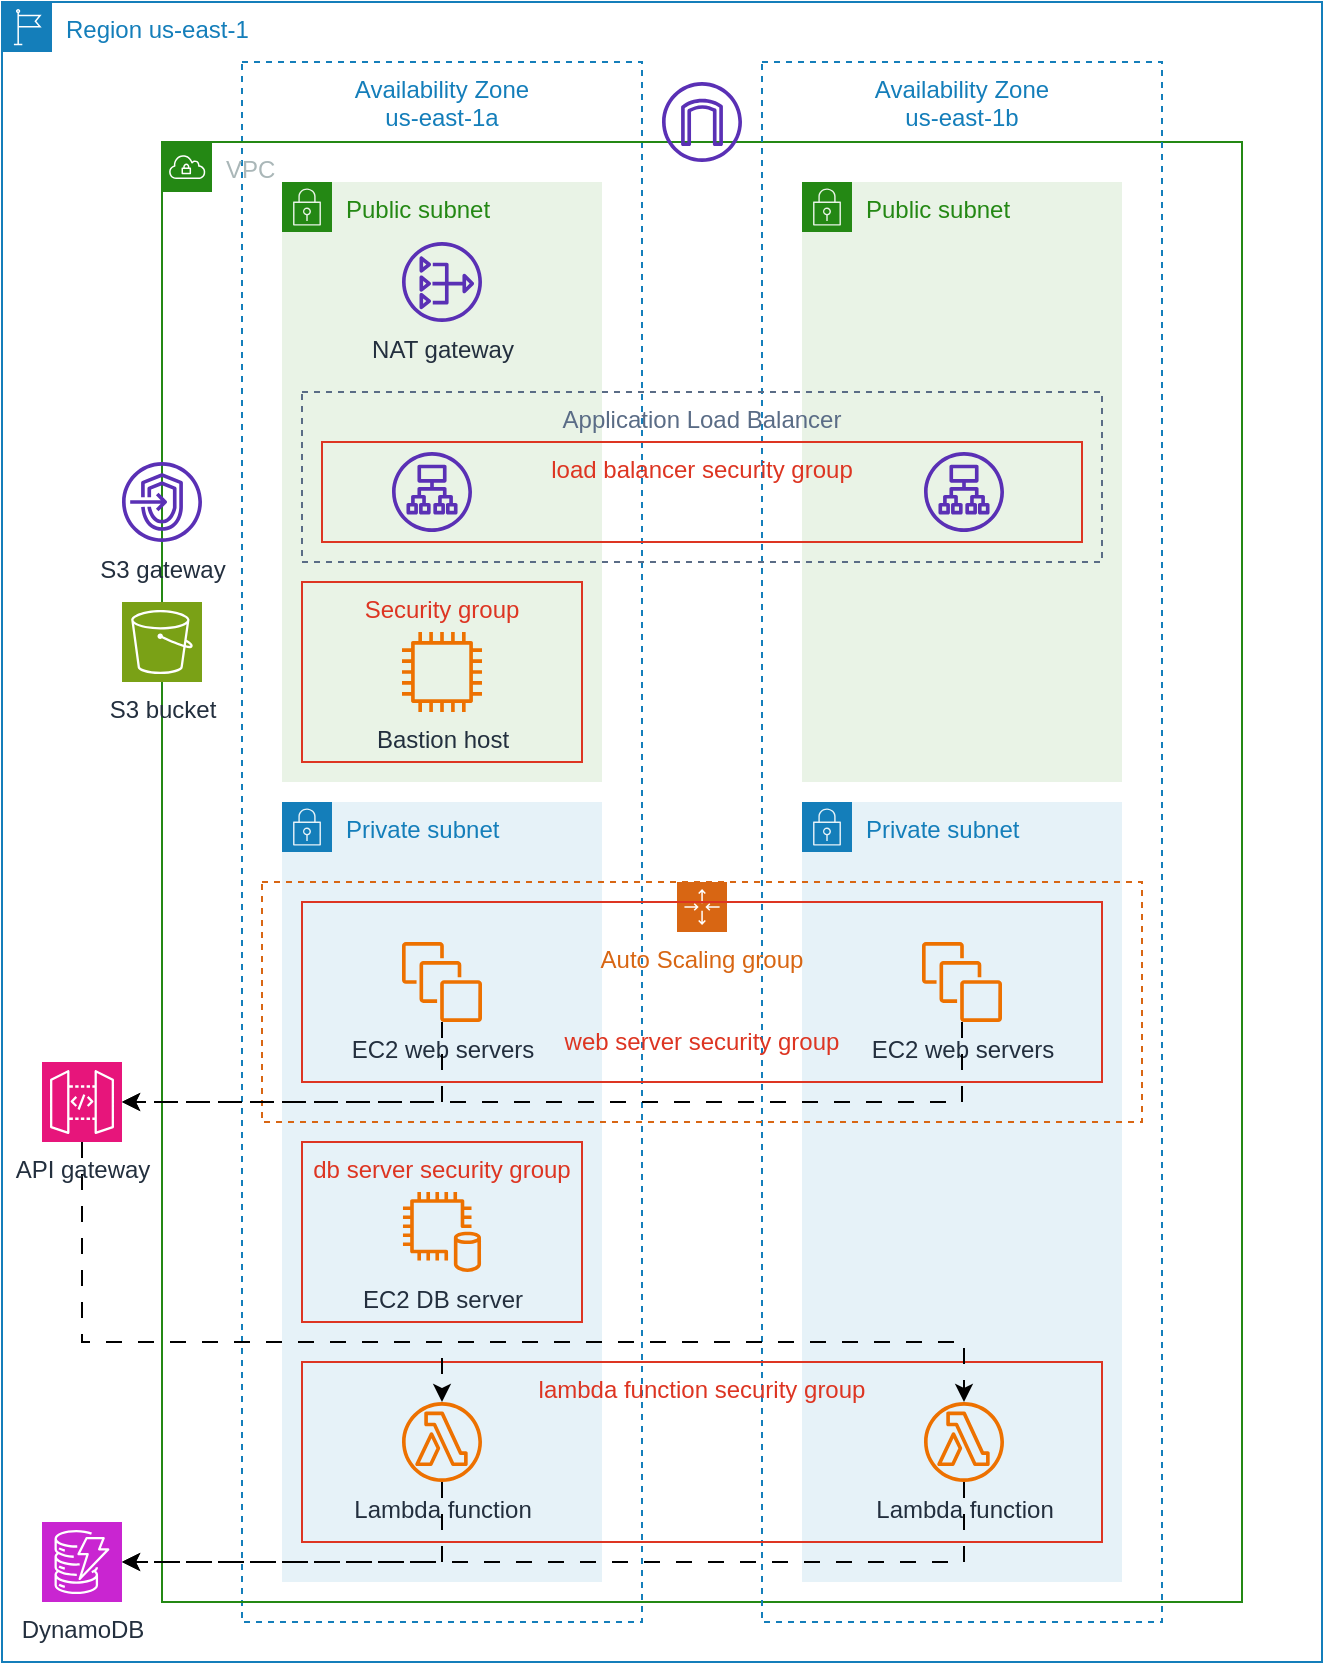 <mxfile version="22.1.4" type="github">
  <diagram name="Page-1" id="k9PoG6jxE8hOqWyemZ1y">
    <mxGraphModel dx="1866" dy="1069" grid="1" gridSize="10" guides="1" tooltips="1" connect="1" arrows="1" fold="1" page="1" pageScale="1" pageWidth="850" pageHeight="1100" math="0" shadow="0">
      <root>
        <mxCell id="0" />
        <mxCell id="1" parent="0" />
        <mxCell id="x-kXU-XskzzcC9wgjosJ-18" value="Region us-east-1" style="points=[[0,0],[0.25,0],[0.5,0],[0.75,0],[1,0],[1,0.25],[1,0.5],[1,0.75],[1,1],[0.75,1],[0.5,1],[0.25,1],[0,1],[0,0.75],[0,0.5],[0,0.25]];outlineConnect=0;gradientColor=none;html=1;whiteSpace=wrap;fontSize=12;fontStyle=0;shape=mxgraph.aws4.group;grIcon=mxgraph.aws4.group_region;strokeColor=#147EBA;fillColor=none;verticalAlign=top;align=left;spacingLeft=30;fontColor=#147EBA;dashed=0;" parent="1" vertex="1">
          <mxGeometry x="100" y="40" width="660" height="830" as="geometry" />
        </mxCell>
        <mxCell id="x-kXU-XskzzcC9wgjosJ-19" value="Availability Zone&#xa;us-east-1a" style="fillColor=none;strokeColor=#147EBA;dashed=1;verticalAlign=top;fontStyle=0;fontColor=#147EBA;" parent="1" vertex="1">
          <mxGeometry x="220" y="70" width="200" height="780" as="geometry" />
        </mxCell>
        <mxCell id="x-kXU-XskzzcC9wgjosJ-20" value="VPC" style="points=[[0,0],[0.25,0],[0.5,0],[0.75,0],[1,0],[1,0.25],[1,0.5],[1,0.75],[1,1],[0.75,1],[0.5,1],[0.25,1],[0,1],[0,0.75],[0,0.5],[0,0.25]];outlineConnect=0;gradientColor=none;html=1;whiteSpace=wrap;fontSize=12;fontStyle=0;shape=mxgraph.aws4.group;grIcon=mxgraph.aws4.group_vpc;strokeColor=#248814;fillColor=none;verticalAlign=top;align=left;spacingLeft=30;fontColor=#AAB7B8;dashed=0;" parent="1" vertex="1">
          <mxGeometry x="180" y="110" width="540" height="730" as="geometry" />
        </mxCell>
        <mxCell id="x-kXU-XskzzcC9wgjosJ-21" value="Availability Zone&#xa;us-east-1b" style="fillColor=none;strokeColor=#147EBA;dashed=1;verticalAlign=top;fontStyle=0;fontColor=#147EBA;" parent="1" vertex="1">
          <mxGeometry x="480" y="70" width="200" height="780" as="geometry" />
        </mxCell>
        <mxCell id="x-kXU-XskzzcC9wgjosJ-22" value="Private subnet" style="points=[[0,0],[0.25,0],[0.5,0],[0.75,0],[1,0],[1,0.25],[1,0.5],[1,0.75],[1,1],[0.75,1],[0.5,1],[0.25,1],[0,1],[0,0.75],[0,0.5],[0,0.25]];outlineConnect=0;gradientColor=none;html=1;whiteSpace=wrap;fontSize=12;fontStyle=0;shape=mxgraph.aws4.group;grIcon=mxgraph.aws4.group_security_group;grStroke=0;strokeColor=#147EBA;fillColor=#E6F2F8;verticalAlign=top;align=left;spacingLeft=30;fontColor=#147EBA;dashed=0;" parent="1" vertex="1">
          <mxGeometry x="500" y="440" width="160" height="390" as="geometry" />
        </mxCell>
        <mxCell id="x-kXU-XskzzcC9wgjosJ-23" value="Private subnet" style="points=[[0,0],[0.25,0],[0.5,0],[0.75,0],[1,0],[1,0.25],[1,0.5],[1,0.75],[1,1],[0.75,1],[0.5,1],[0.25,1],[0,1],[0,0.75],[0,0.5],[0,0.25]];outlineConnect=0;gradientColor=none;html=1;whiteSpace=wrap;fontSize=12;fontStyle=0;shape=mxgraph.aws4.group;grIcon=mxgraph.aws4.group_security_group;grStroke=0;strokeColor=#147EBA;fillColor=#E6F2F8;verticalAlign=top;align=left;spacingLeft=30;fontColor=#147EBA;dashed=0;" parent="1" vertex="1">
          <mxGeometry x="240" y="440" width="160" height="390" as="geometry" />
        </mxCell>
        <mxCell id="as81ltXRZHn5xlHEXBYM-6" value="lambda function security group" style="fillColor=none;strokeColor=#DD3522;verticalAlign=top;fontStyle=0;fontColor=#DD3522;" parent="1" vertex="1">
          <mxGeometry x="250" y="720" width="400" height="90" as="geometry" />
        </mxCell>
        <mxCell id="x-kXU-XskzzcC9wgjosJ-24" value="db server security group" style="fillColor=none;strokeColor=#DD3522;verticalAlign=top;fontStyle=0;fontColor=#DD3522;" parent="1" vertex="1">
          <mxGeometry x="250" y="610" width="140" height="90" as="geometry" />
        </mxCell>
        <mxCell id="x-kXU-XskzzcC9wgjosJ-25" value="Auto Scaling group" style="points=[[0,0],[0.25,0],[0.5,0],[0.75,0],[1,0],[1,0.25],[1,0.5],[1,0.75],[1,1],[0.75,1],[0.5,1],[0.25,1],[0,1],[0,0.75],[0,0.5],[0,0.25]];outlineConnect=0;gradientColor=none;html=1;whiteSpace=wrap;fontSize=12;fontStyle=0;shape=mxgraph.aws4.groupCenter;grIcon=mxgraph.aws4.group_auto_scaling_group;grStroke=1;strokeColor=#D86613;fillColor=none;verticalAlign=top;align=center;fontColor=#D86613;dashed=1;spacingTop=25;" parent="1" vertex="1">
          <mxGeometry x="230" y="480" width="440" height="120" as="geometry" />
        </mxCell>
        <mxCell id="x-kXU-XskzzcC9wgjosJ-26" value="&#xa;&#xa;&#xa;&#xa;web server security group" style="fillColor=none;strokeColor=#DD3522;verticalAlign=top;fontStyle=0;fontColor=#DD3522;" parent="1" vertex="1">
          <mxGeometry x="250" y="490" width="400" height="90" as="geometry" />
        </mxCell>
        <mxCell id="x-kXU-XskzzcC9wgjosJ-27" value="Public subnet" style="points=[[0,0],[0.25,0],[0.5,0],[0.75,0],[1,0],[1,0.25],[1,0.5],[1,0.75],[1,1],[0.75,1],[0.5,1],[0.25,1],[0,1],[0,0.75],[0,0.5],[0,0.25]];outlineConnect=0;gradientColor=none;html=1;whiteSpace=wrap;fontSize=12;fontStyle=0;shape=mxgraph.aws4.group;grIcon=mxgraph.aws4.group_security_group;grStroke=0;strokeColor=#248814;fillColor=#E9F3E6;verticalAlign=top;align=left;spacingLeft=30;fontColor=#248814;dashed=0;" parent="1" vertex="1">
          <mxGeometry x="240" y="130" width="160" height="300" as="geometry" />
        </mxCell>
        <mxCell id="x-kXU-XskzzcC9wgjosJ-28" value="Public subnet" style="points=[[0,0],[0.25,0],[0.5,0],[0.75,0],[1,0],[1,0.25],[1,0.5],[1,0.75],[1,1],[0.75,1],[0.5,1],[0.25,1],[0,1],[0,0.75],[0,0.5],[0,0.25]];outlineConnect=0;gradientColor=none;html=1;whiteSpace=wrap;fontSize=12;fontStyle=0;shape=mxgraph.aws4.group;grIcon=mxgraph.aws4.group_security_group;grStroke=0;strokeColor=#248814;fillColor=#E9F3E6;verticalAlign=top;align=left;spacingLeft=30;fontColor=#248814;dashed=0;" parent="1" vertex="1">
          <mxGeometry x="500" y="130" width="160" height="300" as="geometry" />
        </mxCell>
        <mxCell id="x-kXU-XskzzcC9wgjosJ-29" value="S3 gateway" style="outlineConnect=0;fontColor=#232F3E;gradientColor=none;fillColor=#5A30B5;strokeColor=none;dashed=0;verticalLabelPosition=bottom;verticalAlign=top;align=center;html=1;fontSize=12;fontStyle=0;aspect=fixed;pointerEvents=1;shape=mxgraph.aws4.endpoints;" parent="1" vertex="1">
          <mxGeometry x="160" y="270" width="40" height="40" as="geometry" />
        </mxCell>
        <mxCell id="x-kXU-XskzzcC9wgjosJ-30" value="" style="outlineConnect=0;fontColor=#232F3E;gradientColor=none;fillColor=#5A30B5;strokeColor=none;dashed=0;verticalLabelPosition=bottom;verticalAlign=top;align=center;html=1;fontSize=12;fontStyle=0;aspect=fixed;pointerEvents=1;shape=mxgraph.aws4.application_load_balancer;" parent="1" vertex="1">
          <mxGeometry x="295" y="265" width="40" height="40" as="geometry" />
        </mxCell>
        <mxCell id="x-kXU-XskzzcC9wgjosJ-31" value="" style="outlineConnect=0;fontColor=#232F3E;gradientColor=none;fillColor=#5A30B5;strokeColor=none;dashed=0;verticalLabelPosition=bottom;verticalAlign=top;align=center;html=1;fontSize=12;fontStyle=0;aspect=fixed;pointerEvents=1;shape=mxgraph.aws4.application_load_balancer;" parent="1" vertex="1">
          <mxGeometry x="561" y="265" width="40" height="40" as="geometry" />
        </mxCell>
        <mxCell id="x-kXU-XskzzcC9wgjosJ-32" value="Application Load Balancer" style="fillColor=none;strokeColor=#5A6C86;dashed=1;verticalAlign=top;fontStyle=0;fontColor=#5A6C86;" parent="1" vertex="1">
          <mxGeometry x="250" y="235" width="400" height="85" as="geometry" />
        </mxCell>
        <mxCell id="x-kXU-XskzzcC9wgjosJ-33" value="EC2 DB server" style="sketch=0;outlineConnect=0;fontColor=#232F3E;gradientColor=none;fillColor=#ED7100;strokeColor=none;dashed=0;verticalLabelPosition=bottom;verticalAlign=top;align=center;html=1;fontSize=12;fontStyle=0;aspect=fixed;pointerEvents=1;shape=mxgraph.aws4.db_on_instance2;" parent="1" vertex="1">
          <mxGeometry x="300" y="635" width="40" height="40" as="geometry" />
        </mxCell>
        <mxCell id="x-kXU-XskzzcC9wgjosJ-34" value="S3 bucket" style="sketch=0;points=[[0,0,0],[0.25,0,0],[0.5,0,0],[0.75,0,0],[1,0,0],[0,1,0],[0.25,1,0],[0.5,1,0],[0.75,1,0],[1,1,0],[0,0.25,0],[0,0.5,0],[0,0.75,0],[1,0.25,0],[1,0.5,0],[1,0.75,0]];outlineConnect=0;fontColor=#232F3E;fillColor=#7AA116;strokeColor=#ffffff;dashed=0;verticalLabelPosition=bottom;verticalAlign=top;align=center;html=1;fontSize=12;fontStyle=0;aspect=fixed;shape=mxgraph.aws4.resourceIcon;resIcon=mxgraph.aws4.s3;" parent="1" vertex="1">
          <mxGeometry x="160" y="340" width="40" height="40" as="geometry" />
        </mxCell>
        <mxCell id="x-kXU-XskzzcC9wgjosJ-35" value="EC2 web servers" style="sketch=0;outlineConnect=0;fontColor=#232F3E;gradientColor=none;fillColor=#ED7100;strokeColor=none;dashed=0;verticalLabelPosition=bottom;verticalAlign=top;align=center;html=1;fontSize=12;fontStyle=0;aspect=fixed;pointerEvents=1;shape=mxgraph.aws4.instances;" parent="1" vertex="1">
          <mxGeometry x="300" y="510" width="40" height="40" as="geometry" />
        </mxCell>
        <mxCell id="x-kXU-XskzzcC9wgjosJ-36" value="EC2 web servers" style="sketch=0;outlineConnect=0;fontColor=#232F3E;gradientColor=none;fillColor=#ED7100;strokeColor=none;dashed=0;verticalLabelPosition=bottom;verticalAlign=top;align=center;html=1;fontSize=12;fontStyle=0;aspect=fixed;pointerEvents=1;shape=mxgraph.aws4.instances;" parent="1" vertex="1">
          <mxGeometry x="560" y="510" width="40" height="40" as="geometry" />
        </mxCell>
        <mxCell id="x-kXU-XskzzcC9wgjosJ-37" value="" style="outlineConnect=0;fontColor=#232F3E;gradientColor=none;fillColor=#5A30B5;strokeColor=none;dashed=0;verticalLabelPosition=bottom;verticalAlign=top;align=center;html=1;fontSize=12;fontStyle=0;aspect=fixed;pointerEvents=1;shape=mxgraph.aws4.internet_gateway;" parent="1" vertex="1">
          <mxGeometry x="430" y="80" width="40" height="40" as="geometry" />
        </mxCell>
        <mxCell id="x-kXU-XskzzcC9wgjosJ-38" value="load balancer security group" style="fillColor=none;strokeColor=#DD3522;verticalAlign=top;fontStyle=0;fontColor=#DD3522;" parent="1" vertex="1">
          <mxGeometry x="260" y="260" width="380" height="50" as="geometry" />
        </mxCell>
        <mxCell id="x-kXU-XskzzcC9wgjosJ-39" value="" style="group" parent="1" vertex="1" connectable="0">
          <mxGeometry x="250" y="330" width="140" height="90" as="geometry" />
        </mxCell>
        <mxCell id="x-kXU-XskzzcC9wgjosJ-40" value="Security group" style="fillColor=none;strokeColor=#DD3522;verticalAlign=top;fontStyle=0;fontColor=#DD3522;" parent="x-kXU-XskzzcC9wgjosJ-39" vertex="1">
          <mxGeometry width="140" height="90" as="geometry" />
        </mxCell>
        <mxCell id="x-kXU-XskzzcC9wgjosJ-41" value="Bastion host" style="sketch=0;outlineConnect=0;fontColor=#232F3E;gradientColor=none;fillColor=#ED7100;strokeColor=none;dashed=0;verticalLabelPosition=bottom;verticalAlign=top;align=center;html=1;fontSize=12;fontStyle=0;aspect=fixed;pointerEvents=1;shape=mxgraph.aws4.instance2;" parent="x-kXU-XskzzcC9wgjosJ-39" vertex="1">
          <mxGeometry x="50" y="25" width="40" height="40" as="geometry" />
        </mxCell>
        <mxCell id="x-kXU-XskzzcC9wgjosJ-43" value="NAT gateway" style="outlineConnect=0;fontColor=#232F3E;gradientColor=none;fillColor=#5A30B5;strokeColor=none;dashed=0;verticalLabelPosition=bottom;verticalAlign=top;align=center;html=1;fontSize=12;fontStyle=0;aspect=fixed;pointerEvents=1;shape=mxgraph.aws4.nat_gateway;" parent="1" vertex="1">
          <mxGeometry x="300" y="160" width="40" height="40" as="geometry" />
        </mxCell>
        <mxCell id="as81ltXRZHn5xlHEXBYM-1" value="DynamoDB" style="sketch=0;points=[[0,0,0],[0.25,0,0],[0.5,0,0],[0.75,0,0],[1,0,0],[0,1,0],[0.25,1,0],[0.5,1,0],[0.75,1,0],[1,1,0],[0,0.25,0],[0,0.5,0],[0,0.75,0],[1,0.25,0],[1,0.5,0],[1,0.75,0]];outlineConnect=0;fontColor=#232F3E;fillColor=#C925D1;strokeColor=#ffffff;dashed=0;verticalLabelPosition=bottom;verticalAlign=top;align=center;html=1;fontSize=12;fontStyle=0;aspect=fixed;shape=mxgraph.aws4.resourceIcon;resIcon=mxgraph.aws4.dynamodb;" parent="1" vertex="1">
          <mxGeometry x="120" y="800" width="40" height="40" as="geometry" />
        </mxCell>
        <mxCell id="as81ltXRZHn5xlHEXBYM-4" value="Lambda function" style="sketch=0;outlineConnect=0;fontColor=#232F3E;gradientColor=none;fillColor=#ED7100;strokeColor=none;dashed=0;verticalLabelPosition=bottom;verticalAlign=top;align=center;html=1;fontSize=12;fontStyle=0;aspect=fixed;pointerEvents=1;shape=mxgraph.aws4.lambda_function;" parent="1" vertex="1">
          <mxGeometry x="300" y="740" width="40" height="40" as="geometry" />
        </mxCell>
        <mxCell id="as81ltXRZHn5xlHEXBYM-15" style="edgeStyle=orthogonalEdgeStyle;rounded=0;orthogonalLoop=1;jettySize=auto;html=1;dashed=1;dashPattern=8 8;" parent="1" source="as81ltXRZHn5xlHEXBYM-5" target="as81ltXRZHn5xlHEXBYM-1" edge="1">
          <mxGeometry relative="1" as="geometry">
            <Array as="points">
              <mxPoint x="581" y="820" />
              <mxPoint x="140" y="820" />
            </Array>
          </mxGeometry>
        </mxCell>
        <mxCell id="as81ltXRZHn5xlHEXBYM-5" value="Lambda function" style="sketch=0;outlineConnect=0;fontColor=#232F3E;gradientColor=none;fillColor=#ED7100;strokeColor=none;dashed=0;verticalLabelPosition=bottom;verticalAlign=top;align=center;html=1;fontSize=12;fontStyle=0;aspect=fixed;pointerEvents=1;shape=mxgraph.aws4.lambda_function;" parent="1" vertex="1">
          <mxGeometry x="561" y="740" width="40" height="40" as="geometry" />
        </mxCell>
        <mxCell id="as81ltXRZHn5xlHEXBYM-20" style="edgeStyle=elbowEdgeStyle;rounded=0;orthogonalLoop=1;jettySize=auto;html=1;elbow=vertical;dashed=1;dashPattern=8 8;" parent="1" source="as81ltXRZHn5xlHEXBYM-2" target="as81ltXRZHn5xlHEXBYM-4" edge="1">
          <mxGeometry relative="1" as="geometry">
            <Array as="points">
              <mxPoint x="240" y="710" />
            </Array>
          </mxGeometry>
        </mxCell>
        <mxCell id="as81ltXRZHn5xlHEXBYM-21" style="edgeStyle=orthogonalEdgeStyle;rounded=0;orthogonalLoop=1;jettySize=auto;html=1;dashed=1;dashPattern=8 8;" parent="1" source="as81ltXRZHn5xlHEXBYM-2" target="as81ltXRZHn5xlHEXBYM-5" edge="1">
          <mxGeometry relative="1" as="geometry">
            <Array as="points">
              <mxPoint x="140" y="710" />
              <mxPoint x="581" y="710" />
            </Array>
          </mxGeometry>
        </mxCell>
        <mxCell id="as81ltXRZHn5xlHEXBYM-2" value="API gateway" style="sketch=0;points=[[0,0,0],[0.25,0,0],[0.5,0,0],[0.75,0,0],[1,0,0],[0,1,0],[0.25,1,0],[0.5,1,0],[0.75,1,0],[1,1,0],[0,0.25,0],[0,0.5,0],[0,0.75,0],[1,0.25,0],[1,0.5,0],[1,0.75,0]];outlineConnect=0;fontColor=#232F3E;fillColor=#E7157B;strokeColor=#ffffff;dashed=0;verticalLabelPosition=bottom;verticalAlign=top;align=center;html=1;fontSize=12;fontStyle=0;aspect=fixed;shape=mxgraph.aws4.resourceIcon;resIcon=mxgraph.aws4.api_gateway;" parent="1" vertex="1">
          <mxGeometry x="120" y="570" width="40" height="40" as="geometry" />
        </mxCell>
        <mxCell id="as81ltXRZHn5xlHEXBYM-14" style="edgeStyle=orthogonalEdgeStyle;rounded=0;orthogonalLoop=1;jettySize=auto;html=1;dashed=1;dashPattern=8 8;" parent="1" source="as81ltXRZHn5xlHEXBYM-4" target="as81ltXRZHn5xlHEXBYM-1" edge="1">
          <mxGeometry relative="1" as="geometry">
            <mxPoint x="140" y="830" as="targetPoint" />
            <Array as="points">
              <mxPoint x="320" y="820" />
              <mxPoint x="140" y="820" />
            </Array>
          </mxGeometry>
        </mxCell>
        <mxCell id="as81ltXRZHn5xlHEXBYM-16" style="edgeStyle=elbowEdgeStyle;rounded=0;orthogonalLoop=1;jettySize=auto;html=1;entryX=1;entryY=0.5;entryDx=0;entryDy=0;entryPerimeter=0;dashed=1;dashPattern=8 8;elbow=vertical;" parent="1" source="x-kXU-XskzzcC9wgjosJ-35" target="as81ltXRZHn5xlHEXBYM-2" edge="1">
          <mxGeometry relative="1" as="geometry">
            <Array as="points">
              <mxPoint x="240" y="590" />
            </Array>
          </mxGeometry>
        </mxCell>
        <mxCell id="as81ltXRZHn5xlHEXBYM-19" style="edgeStyle=elbowEdgeStyle;rounded=0;orthogonalLoop=1;jettySize=auto;html=1;entryX=1;entryY=0.5;entryDx=0;entryDy=0;entryPerimeter=0;dashed=1;dashPattern=8 8;elbow=vertical;" parent="1" source="x-kXU-XskzzcC9wgjosJ-36" target="as81ltXRZHn5xlHEXBYM-2" edge="1">
          <mxGeometry relative="1" as="geometry">
            <Array as="points">
              <mxPoint x="370" y="590" />
            </Array>
          </mxGeometry>
        </mxCell>
      </root>
    </mxGraphModel>
  </diagram>
</mxfile>
